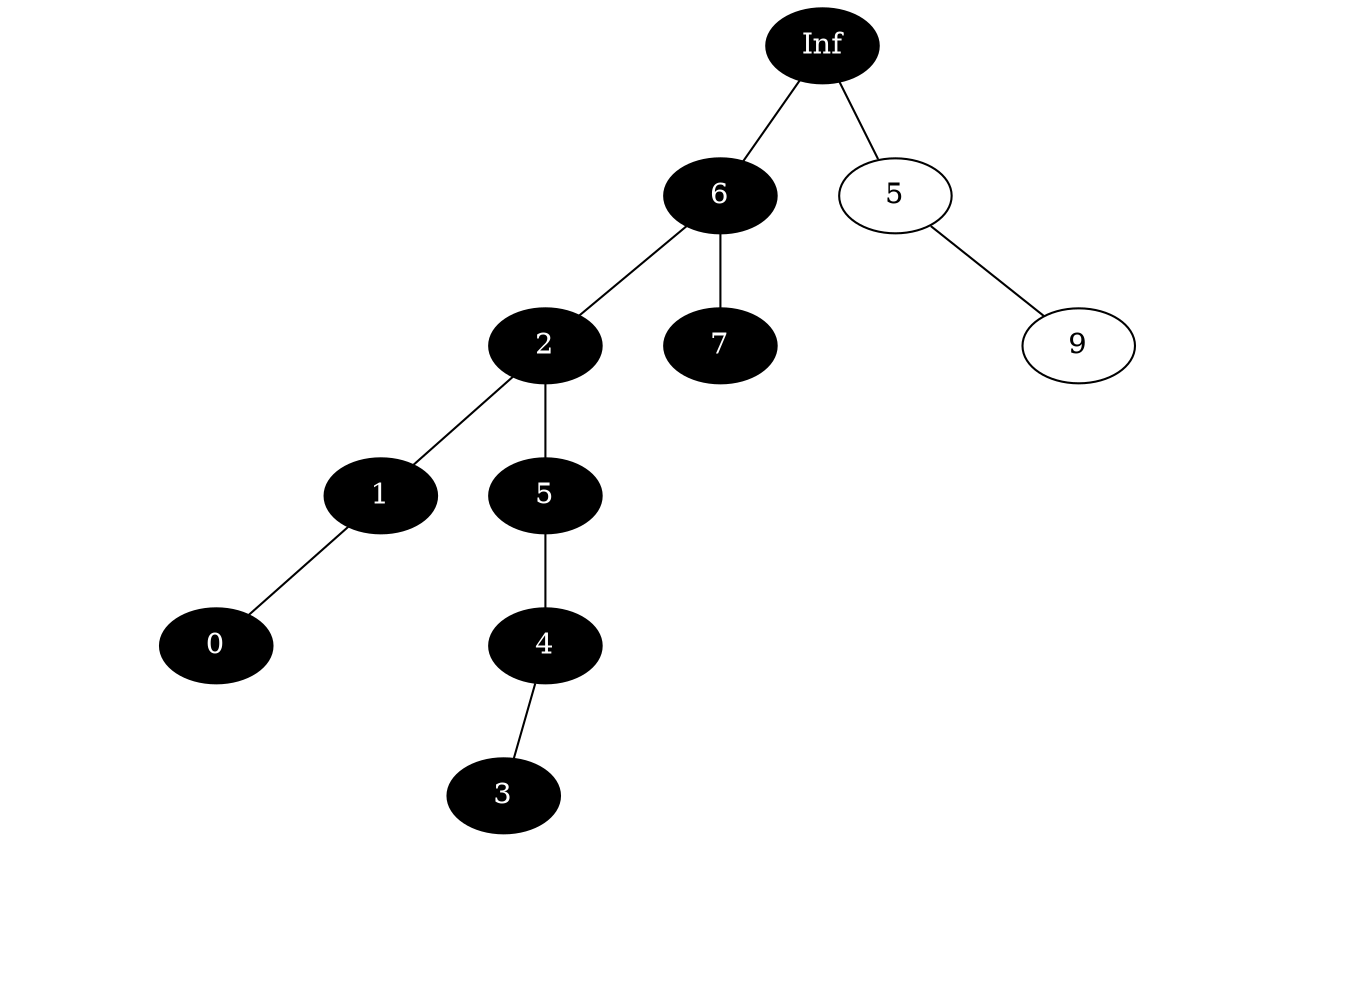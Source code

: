graph{
	0 [label=Inf style=filled , fillcolor=black, fontcolor=white];
	2 [label=6 ,style=filled , fillcolor=black, fontcolor=white];
	0 -- 2;
	4 [label=2 ,style=filled , fillcolor=black, fontcolor=white];
	2 -- 4;
	1 [label=1 ,style=filled , fillcolor=black, fontcolor=white];
	4 -- 1;
	3 [label=0 ,style=filled , fillcolor=black, fontcolor=white];
	1 -- 3;
	NIL0 [style=invis];
	3 -- NIL0 [style=invis];
	NIL1 [style=invis];
	3 -- NIL1 [style=invis];
	NIL2 [style=invis];
	1 -- NIL2 [style=invis];
	6 [label=5 ,style=filled , fillcolor=black, fontcolor=white];
	4 -- 6;
	8 [label=4 ,style=filled , fillcolor=black, fontcolor=white];
	6 -- 8;
	7 [label=3 ,style=filled , fillcolor=black, fontcolor=white];
	8 -- 7;
	NIL3 [style=invis];
	7 -- NIL3 [style=invis];
	NIL4 [style=invis];
	7 -- NIL4 [style=invis];
	NIL5 [style=invis];
	8 -- NIL5 [style=invis];
	NIL6 [style=invis];
	6 -- NIL6 [style=invis];
	10 [label=7 ,style=filled , fillcolor=black, fontcolor=white];
	2 -- 10;
	NIL7 [style=invis];
	10 -- NIL7 [style=invis];
	NIL8 [style=invis];
	10 -- NIL8 [style=invis];
	0 -- 5;
	NIL9 [style=invis];
	5 -- NIL9 [style=invis];
	5 -- 9;
	NIL10 [style=invis];
	9 -- NIL10 [style=invis];
	NIL11 [style=invis];
	9 -- NIL11 [style=invis];
}
